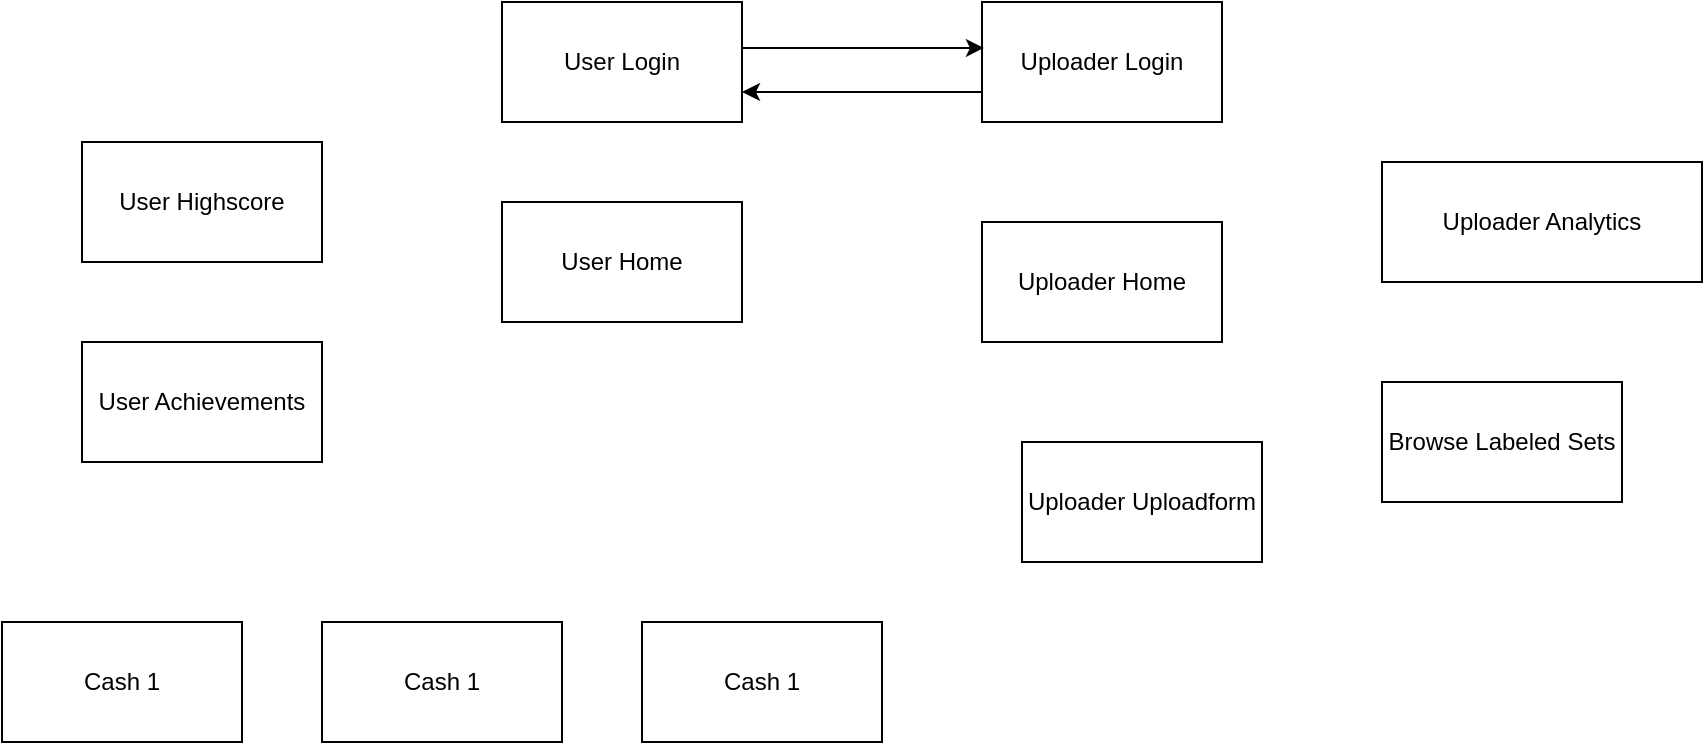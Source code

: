 <mxfile version="13.3.7" type="device"><diagram id="C5RBs43oDa-KdzZeNtuy" name="Page-1"><mxGraphModel dx="1609" dy="455" grid="1" gridSize="10" guides="1" tooltips="1" connect="1" arrows="1" fold="1" page="1" pageScale="1" pageWidth="827" pageHeight="1169" math="0" shadow="0"><root><mxCell id="WIyWlLk6GJQsqaUBKTNV-0"/><mxCell id="WIyWlLk6GJQsqaUBKTNV-1" parent="WIyWlLk6GJQsqaUBKTNV-0"/><mxCell id="LW-lAT01XpNaNRweOEhS-0" value="Uploader Login" style="rounded=0;whiteSpace=wrap;html=1;" vertex="1" parent="WIyWlLk6GJQsqaUBKTNV-1"><mxGeometry x="450" y="70" width="120" height="60" as="geometry"/></mxCell><mxCell id="LW-lAT01XpNaNRweOEhS-1" value="User Home" style="rounded=0;whiteSpace=wrap;html=1;" vertex="1" parent="WIyWlLk6GJQsqaUBKTNV-1"><mxGeometry x="210" y="170" width="120" height="60" as="geometry"/></mxCell><mxCell id="LW-lAT01XpNaNRweOEhS-2" value="Uploader Home" style="rounded=0;whiteSpace=wrap;html=1;" vertex="1" parent="WIyWlLk6GJQsqaUBKTNV-1"><mxGeometry x="450" y="180" width="120" height="60" as="geometry"/></mxCell><mxCell id="LW-lAT01XpNaNRweOEhS-3" value="User Login" style="rounded=0;whiteSpace=wrap;html=1;" vertex="1" parent="WIyWlLk6GJQsqaUBKTNV-1"><mxGeometry x="210" y="70" width="120" height="60" as="geometry"/></mxCell><mxCell id="LW-lAT01XpNaNRweOEhS-4" value="Uploader Uploadform" style="rounded=0;whiteSpace=wrap;html=1;" vertex="1" parent="WIyWlLk6GJQsqaUBKTNV-1"><mxGeometry x="470" y="290" width="120" height="60" as="geometry"/></mxCell><mxCell id="LW-lAT01XpNaNRweOEhS-5" value="Uploader Analytics" style="rounded=0;whiteSpace=wrap;html=1;" vertex="1" parent="WIyWlLk6GJQsqaUBKTNV-1"><mxGeometry x="650" y="150" width="160" height="60" as="geometry"/></mxCell><mxCell id="LW-lAT01XpNaNRweOEhS-6" value="Browse Labeled Sets" style="rounded=0;whiteSpace=wrap;html=1;" vertex="1" parent="WIyWlLk6GJQsqaUBKTNV-1"><mxGeometry x="650" y="260" width="120" height="60" as="geometry"/></mxCell><mxCell id="LW-lAT01XpNaNRweOEhS-8" value="User Achievements" style="rounded=0;whiteSpace=wrap;html=1;" vertex="1" parent="WIyWlLk6GJQsqaUBKTNV-1"><mxGeometry y="240" width="120" height="60" as="geometry"/></mxCell><mxCell id="LW-lAT01XpNaNRweOEhS-9" value="User Highscore" style="rounded=0;whiteSpace=wrap;html=1;" vertex="1" parent="WIyWlLk6GJQsqaUBKTNV-1"><mxGeometry y="140" width="120" height="60" as="geometry"/></mxCell><mxCell id="LW-lAT01XpNaNRweOEhS-10" value="Cash 1" style="rounded=0;whiteSpace=wrap;html=1;" vertex="1" parent="WIyWlLk6GJQsqaUBKTNV-1"><mxGeometry x="-40" y="380" width="120" height="60" as="geometry"/></mxCell><mxCell id="LW-lAT01XpNaNRweOEhS-11" value="Cash 1" style="rounded=0;whiteSpace=wrap;html=1;" vertex="1" parent="WIyWlLk6GJQsqaUBKTNV-1"><mxGeometry x="120" y="380" width="120" height="60" as="geometry"/></mxCell><mxCell id="LW-lAT01XpNaNRweOEhS-13" value="Cash 1" style="rounded=0;whiteSpace=wrap;html=1;" vertex="1" parent="WIyWlLk6GJQsqaUBKTNV-1"><mxGeometry x="280" y="380" width="120" height="60" as="geometry"/></mxCell><mxCell id="LW-lAT01XpNaNRweOEhS-14" value="" style="endArrow=classic;html=1;entryX=0.008;entryY=0.383;entryDx=0;entryDy=0;entryPerimeter=0;" edge="1" parent="WIyWlLk6GJQsqaUBKTNV-1" target="LW-lAT01XpNaNRweOEhS-0"><mxGeometry width="50" height="50" relative="1" as="geometry"><mxPoint x="330" y="93" as="sourcePoint"/><mxPoint x="410" y="240" as="targetPoint"/><Array as="points"/></mxGeometry></mxCell><mxCell id="LW-lAT01XpNaNRweOEhS-15" value="" style="endArrow=classic;html=1;entryX=1;entryY=0.75;entryDx=0;entryDy=0;exitX=0;exitY=0.75;exitDx=0;exitDy=0;" edge="1" parent="WIyWlLk6GJQsqaUBKTNV-1" source="LW-lAT01XpNaNRweOEhS-0" target="LW-lAT01XpNaNRweOEhS-3"><mxGeometry width="50" height="50" relative="1" as="geometry"><mxPoint x="360" y="290" as="sourcePoint"/><mxPoint x="410" y="240" as="targetPoint"/></mxGeometry></mxCell></root></mxGraphModel></diagram></mxfile>